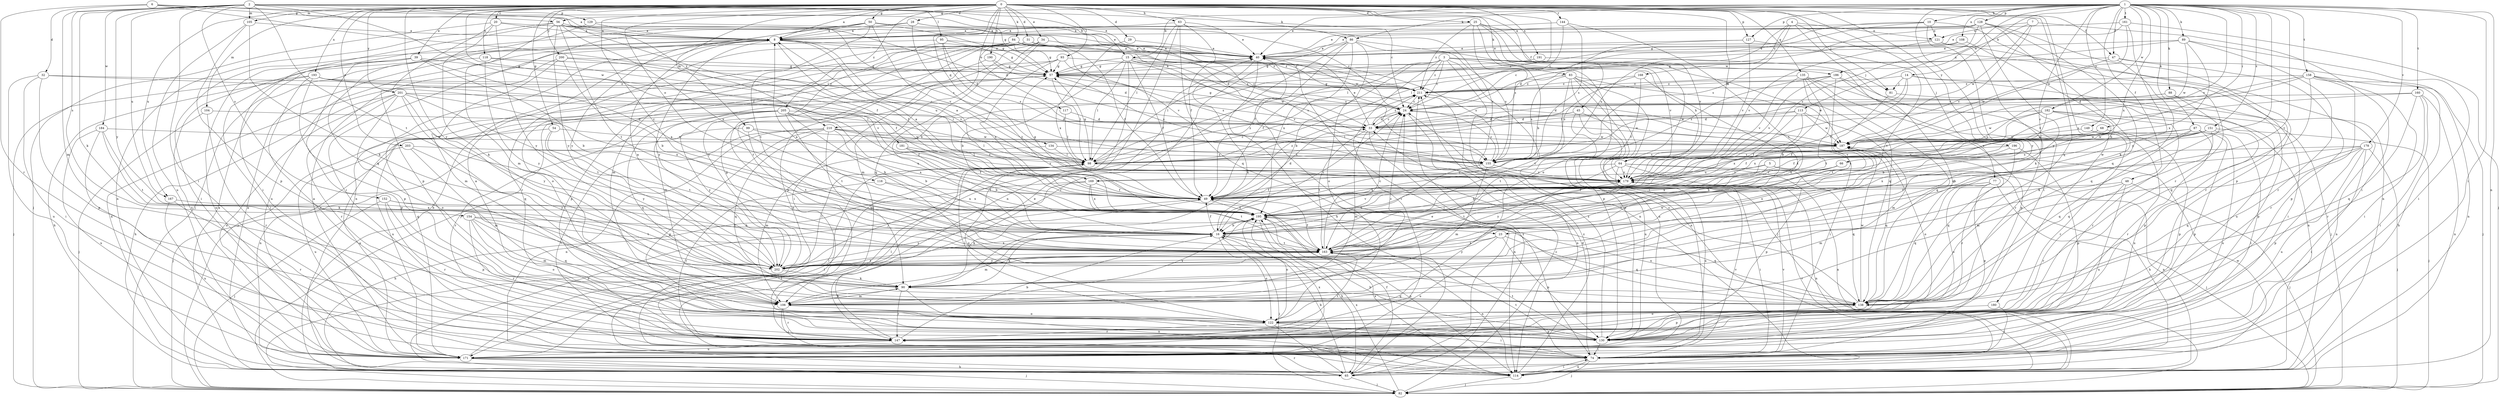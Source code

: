 strict digraph  {
0;
1;
2;
3;
4;
5;
6;
7;
8;
10;
14;
15;
16;
20;
23;
24;
25;
28;
29;
31;
32;
33;
34;
39;
40;
45;
47;
48;
49;
50;
54;
56;
57;
63;
64;
65;
66;
68;
74;
77;
81;
82;
83;
84;
86;
87;
88;
89;
90;
93;
95;
98;
99;
104;
105;
106;
108;
113;
114;
116;
117;
118;
121;
122;
127;
128;
129;
130;
134;
135;
138;
144;
147;
149;
151;
152;
154;
155;
158;
160;
161;
163;
167;
168;
169;
171;
178;
179;
180;
181;
182;
184;
186;
187;
190;
191;
193;
195;
196;
200;
201;
202;
203;
205;
210;
211;
0 -> 8  [label=a];
0 -> 20  [label=c];
0 -> 23  [label=c];
0 -> 25  [label=d];
0 -> 28  [label=d];
0 -> 29  [label=d];
0 -> 31  [label=d];
0 -> 34  [label=e];
0 -> 39  [label=e];
0 -> 45  [label=f];
0 -> 47  [label=f];
0 -> 50  [label=g];
0 -> 54  [label=g];
0 -> 63  [label=h];
0 -> 64  [label=h];
0 -> 77  [label=j];
0 -> 81  [label=j];
0 -> 83  [label=k];
0 -> 84  [label=k];
0 -> 86  [label=k];
0 -> 93  [label=l];
0 -> 99  [label=m];
0 -> 104  [label=m];
0 -> 105  [label=m];
0 -> 116  [label=o];
0 -> 117  [label=o];
0 -> 118  [label=o];
0 -> 127  [label=p];
0 -> 134  [label=q];
0 -> 135  [label=q];
0 -> 138  [label=q];
0 -> 144  [label=r];
0 -> 167  [label=u];
0 -> 180  [label=w];
0 -> 181  [label=w];
0 -> 190  [label=x];
0 -> 191  [label=x];
0 -> 193  [label=x];
0 -> 196  [label=y];
0 -> 200  [label=y];
0 -> 201  [label=y];
0 -> 202  [label=y];
0 -> 203  [label=z];
0 -> 205  [label=z];
0 -> 210  [label=z];
1 -> 10  [label=b];
1 -> 14  [label=b];
1 -> 15  [label=b];
1 -> 23  [label=c];
1 -> 40  [label=e];
1 -> 47  [label=f];
1 -> 48  [label=f];
1 -> 56  [label=g];
1 -> 66  [label=i];
1 -> 68  [label=i];
1 -> 74  [label=i];
1 -> 86  [label=k];
1 -> 87  [label=k];
1 -> 88  [label=k];
1 -> 89  [label=k];
1 -> 108  [label=n];
1 -> 113  [label=n];
1 -> 114  [label=n];
1 -> 127  [label=p];
1 -> 128  [label=p];
1 -> 149  [label=s];
1 -> 151  [label=s];
1 -> 158  [label=t];
1 -> 160  [label=t];
1 -> 161  [label=t];
1 -> 163  [label=t];
1 -> 178  [label=v];
1 -> 179  [label=v];
1 -> 182  [label=w];
1 -> 195  [label=x];
1 -> 202  [label=y];
2 -> 15  [label=b];
2 -> 24  [label=c];
2 -> 40  [label=e];
2 -> 49  [label=f];
2 -> 74  [label=i];
2 -> 90  [label=k];
2 -> 95  [label=l];
2 -> 105  [label=m];
2 -> 106  [label=m];
2 -> 129  [label=p];
2 -> 152  [label=s];
2 -> 154  [label=s];
2 -> 163  [label=t];
2 -> 167  [label=u];
2 -> 184  [label=w];
2 -> 202  [label=y];
2 -> 210  [label=z];
3 -> 16  [label=b];
3 -> 24  [label=c];
3 -> 49  [label=f];
3 -> 64  [label=h];
3 -> 98  [label=l];
3 -> 114  [label=n];
3 -> 130  [label=p];
3 -> 138  [label=q];
3 -> 147  [label=r];
3 -> 186  [label=w];
3 -> 211  [label=z];
4 -> 74  [label=i];
4 -> 114  [label=n];
4 -> 121  [label=o];
4 -> 155  [label=s];
4 -> 168  [label=u];
4 -> 169  [label=u];
5 -> 16  [label=b];
5 -> 65  [label=h];
5 -> 114  [label=n];
5 -> 169  [label=u];
5 -> 179  [label=v];
6 -> 8  [label=a];
6 -> 32  [label=d];
6 -> 56  [label=g];
6 -> 57  [label=g];
6 -> 98  [label=l];
6 -> 147  [label=r];
7 -> 74  [label=i];
7 -> 121  [label=o];
7 -> 179  [label=v];
7 -> 186  [label=w];
7 -> 187  [label=w];
8 -> 40  [label=e];
8 -> 49  [label=f];
8 -> 169  [label=u];
8 -> 171  [label=u];
8 -> 202  [label=y];
8 -> 211  [label=z];
10 -> 40  [label=e];
10 -> 57  [label=g];
10 -> 98  [label=l];
10 -> 121  [label=o];
10 -> 147  [label=r];
10 -> 202  [label=y];
14 -> 49  [label=f];
14 -> 74  [label=i];
14 -> 81  [label=j];
14 -> 98  [label=l];
14 -> 171  [label=u];
14 -> 211  [label=z];
15 -> 16  [label=b];
15 -> 24  [label=c];
15 -> 49  [label=f];
15 -> 57  [label=g];
15 -> 81  [label=j];
15 -> 82  [label=j];
15 -> 98  [label=l];
15 -> 155  [label=s];
15 -> 179  [label=v];
16 -> 8  [label=a];
16 -> 24  [label=c];
16 -> 49  [label=f];
16 -> 82  [label=j];
16 -> 90  [label=k];
16 -> 106  [label=m];
16 -> 122  [label=o];
16 -> 163  [label=t];
20 -> 8  [label=a];
20 -> 33  [label=d];
20 -> 82  [label=j];
20 -> 90  [label=k];
20 -> 130  [label=p];
20 -> 202  [label=y];
23 -> 130  [label=p];
23 -> 138  [label=q];
23 -> 163  [label=t];
23 -> 171  [label=u];
23 -> 202  [label=y];
24 -> 33  [label=d];
24 -> 57  [label=g];
24 -> 114  [label=n];
24 -> 187  [label=w];
25 -> 8  [label=a];
25 -> 16  [label=b];
25 -> 74  [label=i];
25 -> 122  [label=o];
25 -> 155  [label=s];
25 -> 179  [label=v];
25 -> 211  [label=z];
28 -> 8  [label=a];
28 -> 24  [label=c];
28 -> 114  [label=n];
28 -> 163  [label=t];
28 -> 187  [label=w];
29 -> 40  [label=e];
29 -> 195  [label=x];
31 -> 40  [label=e];
31 -> 49  [label=f];
31 -> 82  [label=j];
31 -> 106  [label=m];
31 -> 114  [label=n];
31 -> 130  [label=p];
31 -> 155  [label=s];
31 -> 202  [label=y];
31 -> 211  [label=z];
32 -> 74  [label=i];
32 -> 98  [label=l];
32 -> 130  [label=p];
32 -> 171  [label=u];
32 -> 211  [label=z];
33 -> 24  [label=c];
33 -> 40  [label=e];
33 -> 106  [label=m];
33 -> 114  [label=n];
33 -> 163  [label=t];
33 -> 187  [label=w];
33 -> 211  [label=z];
34 -> 16  [label=b];
34 -> 40  [label=e];
34 -> 74  [label=i];
34 -> 106  [label=m];
34 -> 138  [label=q];
39 -> 16  [label=b];
39 -> 57  [label=g];
39 -> 74  [label=i];
39 -> 130  [label=p];
39 -> 171  [label=u];
39 -> 195  [label=x];
40 -> 57  [label=g];
40 -> 65  [label=h];
40 -> 74  [label=i];
40 -> 90  [label=k];
40 -> 155  [label=s];
45 -> 33  [label=d];
45 -> 74  [label=i];
45 -> 98  [label=l];
45 -> 163  [label=t];
45 -> 171  [label=u];
47 -> 57  [label=g];
47 -> 114  [label=n];
47 -> 130  [label=p];
47 -> 138  [label=q];
47 -> 187  [label=w];
48 -> 49  [label=f];
48 -> 82  [label=j];
48 -> 106  [label=m];
48 -> 147  [label=r];
48 -> 171  [label=u];
49 -> 8  [label=a];
49 -> 33  [label=d];
49 -> 57  [label=g];
49 -> 90  [label=k];
49 -> 195  [label=x];
49 -> 211  [label=z];
50 -> 8  [label=a];
50 -> 24  [label=c];
50 -> 57  [label=g];
50 -> 74  [label=i];
50 -> 82  [label=j];
50 -> 163  [label=t];
50 -> 179  [label=v];
50 -> 202  [label=y];
54 -> 163  [label=t];
54 -> 171  [label=u];
54 -> 187  [label=w];
54 -> 202  [label=y];
56 -> 8  [label=a];
56 -> 49  [label=f];
56 -> 74  [label=i];
56 -> 106  [label=m];
56 -> 114  [label=n];
56 -> 155  [label=s];
56 -> 163  [label=t];
56 -> 195  [label=x];
56 -> 202  [label=y];
56 -> 211  [label=z];
57 -> 40  [label=e];
57 -> 98  [label=l];
57 -> 106  [label=m];
57 -> 155  [label=s];
57 -> 211  [label=z];
63 -> 8  [label=a];
63 -> 40  [label=e];
63 -> 49  [label=f];
63 -> 98  [label=l];
63 -> 114  [label=n];
63 -> 138  [label=q];
63 -> 179  [label=v];
64 -> 114  [label=n];
64 -> 130  [label=p];
64 -> 138  [label=q];
64 -> 171  [label=u];
64 -> 179  [label=v];
64 -> 195  [label=x];
64 -> 202  [label=y];
65 -> 8  [label=a];
65 -> 16  [label=b];
65 -> 40  [label=e];
65 -> 49  [label=f];
65 -> 82  [label=j];
65 -> 98  [label=l];
65 -> 147  [label=r];
65 -> 179  [label=v];
65 -> 187  [label=w];
65 -> 211  [label=z];
66 -> 163  [label=t];
66 -> 179  [label=v];
66 -> 195  [label=x];
68 -> 49  [label=f];
68 -> 130  [label=p];
68 -> 179  [label=v];
68 -> 187  [label=w];
74 -> 33  [label=d];
74 -> 82  [label=j];
74 -> 114  [label=n];
74 -> 163  [label=t];
74 -> 179  [label=v];
77 -> 49  [label=f];
77 -> 82  [label=j];
77 -> 122  [label=o];
77 -> 130  [label=p];
77 -> 138  [label=q];
77 -> 195  [label=x];
81 -> 114  [label=n];
81 -> 163  [label=t];
82 -> 24  [label=c];
82 -> 195  [label=x];
83 -> 82  [label=j];
83 -> 114  [label=n];
83 -> 130  [label=p];
83 -> 155  [label=s];
83 -> 163  [label=t];
83 -> 171  [label=u];
83 -> 187  [label=w];
83 -> 211  [label=z];
84 -> 33  [label=d];
84 -> 40  [label=e];
84 -> 57  [label=g];
84 -> 65  [label=h];
84 -> 122  [label=o];
84 -> 147  [label=r];
84 -> 179  [label=v];
86 -> 40  [label=e];
86 -> 49  [label=f];
86 -> 122  [label=o];
86 -> 147  [label=r];
86 -> 155  [label=s];
86 -> 171  [label=u];
86 -> 179  [label=v];
86 -> 195  [label=x];
87 -> 16  [label=b];
87 -> 130  [label=p];
87 -> 138  [label=q];
87 -> 147  [label=r];
87 -> 171  [label=u];
87 -> 179  [label=v];
87 -> 187  [label=w];
88 -> 24  [label=c];
88 -> 33  [label=d];
88 -> 90  [label=k];
88 -> 130  [label=p];
89 -> 24  [label=c];
89 -> 40  [label=e];
89 -> 74  [label=i];
89 -> 147  [label=r];
89 -> 187  [label=w];
89 -> 195  [label=x];
90 -> 24  [label=c];
90 -> 106  [label=m];
90 -> 114  [label=n];
90 -> 138  [label=q];
90 -> 147  [label=r];
93 -> 57  [label=g];
93 -> 82  [label=j];
93 -> 130  [label=p];
93 -> 155  [label=s];
93 -> 187  [label=w];
93 -> 195  [label=x];
95 -> 33  [label=d];
95 -> 40  [label=e];
95 -> 57  [label=g];
95 -> 74  [label=i];
95 -> 155  [label=s];
98 -> 24  [label=c];
98 -> 57  [label=g];
98 -> 122  [label=o];
98 -> 179  [label=v];
98 -> 211  [label=z];
99 -> 82  [label=j];
99 -> 163  [label=t];
99 -> 187  [label=w];
99 -> 195  [label=x];
104 -> 33  [label=d];
104 -> 82  [label=j];
104 -> 147  [label=r];
105 -> 8  [label=a];
105 -> 90  [label=k];
105 -> 130  [label=p];
105 -> 171  [label=u];
106 -> 74  [label=i];
106 -> 90  [label=k];
106 -> 122  [label=o];
106 -> 147  [label=r];
106 -> 195  [label=x];
108 -> 16  [label=b];
108 -> 33  [label=d];
108 -> 40  [label=e];
113 -> 33  [label=d];
113 -> 49  [label=f];
113 -> 98  [label=l];
113 -> 106  [label=m];
113 -> 187  [label=w];
113 -> 195  [label=x];
114 -> 8  [label=a];
114 -> 74  [label=i];
114 -> 82  [label=j];
114 -> 195  [label=x];
114 -> 211  [label=z];
116 -> 49  [label=f];
116 -> 147  [label=r];
116 -> 195  [label=x];
117 -> 33  [label=d];
117 -> 98  [label=l];
118 -> 49  [label=f];
118 -> 57  [label=g];
118 -> 171  [label=u];
118 -> 202  [label=y];
121 -> 40  [label=e];
121 -> 90  [label=k];
121 -> 147  [label=r];
121 -> 179  [label=v];
122 -> 8  [label=a];
122 -> 65  [label=h];
122 -> 74  [label=i];
122 -> 98  [label=l];
122 -> 130  [label=p];
122 -> 147  [label=r];
127 -> 24  [label=c];
127 -> 40  [label=e];
127 -> 163  [label=t];
127 -> 179  [label=v];
128 -> 8  [label=a];
128 -> 40  [label=e];
128 -> 90  [label=k];
128 -> 98  [label=l];
128 -> 130  [label=p];
128 -> 138  [label=q];
128 -> 179  [label=v];
128 -> 202  [label=y];
129 -> 8  [label=a];
129 -> 40  [label=e];
129 -> 138  [label=q];
130 -> 16  [label=b];
130 -> 74  [label=i];
130 -> 163  [label=t];
130 -> 211  [label=z];
134 -> 98  [label=l];
134 -> 106  [label=m];
134 -> 155  [label=s];
135 -> 16  [label=b];
135 -> 114  [label=n];
135 -> 130  [label=p];
135 -> 138  [label=q];
135 -> 163  [label=t];
135 -> 179  [label=v];
135 -> 211  [label=z];
138 -> 24  [label=c];
138 -> 130  [label=p];
138 -> 187  [label=w];
138 -> 195  [label=x];
144 -> 8  [label=a];
144 -> 24  [label=c];
144 -> 155  [label=s];
144 -> 163  [label=t];
147 -> 16  [label=b];
147 -> 40  [label=e];
147 -> 98  [label=l];
147 -> 163  [label=t];
147 -> 171  [label=u];
149 -> 147  [label=r];
149 -> 171  [label=u];
149 -> 187  [label=w];
151 -> 49  [label=f];
151 -> 74  [label=i];
151 -> 82  [label=j];
151 -> 138  [label=q];
151 -> 155  [label=s];
151 -> 187  [label=w];
151 -> 195  [label=x];
152 -> 82  [label=j];
152 -> 130  [label=p];
152 -> 147  [label=r];
152 -> 163  [label=t];
152 -> 195  [label=x];
154 -> 16  [label=b];
154 -> 106  [label=m];
154 -> 122  [label=o];
154 -> 138  [label=q];
154 -> 147  [label=r];
154 -> 163  [label=t];
155 -> 24  [label=c];
155 -> 106  [label=m];
155 -> 163  [label=t];
155 -> 179  [label=v];
158 -> 33  [label=d];
158 -> 65  [label=h];
158 -> 74  [label=i];
158 -> 82  [label=j];
158 -> 138  [label=q];
158 -> 147  [label=r];
158 -> 179  [label=v];
158 -> 211  [label=z];
160 -> 24  [label=c];
160 -> 74  [label=i];
160 -> 114  [label=n];
160 -> 138  [label=q];
160 -> 147  [label=r];
160 -> 155  [label=s];
161 -> 8  [label=a];
161 -> 40  [label=e];
161 -> 82  [label=j];
161 -> 187  [label=w];
161 -> 202  [label=y];
163 -> 24  [label=c];
163 -> 49  [label=f];
163 -> 114  [label=n];
163 -> 202  [label=y];
167 -> 147  [label=r];
167 -> 171  [label=u];
167 -> 195  [label=x];
168 -> 49  [label=f];
168 -> 155  [label=s];
168 -> 163  [label=t];
168 -> 211  [label=z];
169 -> 8  [label=a];
169 -> 49  [label=f];
169 -> 65  [label=h];
169 -> 114  [label=n];
169 -> 163  [label=t];
169 -> 195  [label=x];
171 -> 8  [label=a];
171 -> 49  [label=f];
171 -> 57  [label=g];
171 -> 65  [label=h];
171 -> 82  [label=j];
171 -> 98  [label=l];
171 -> 179  [label=v];
171 -> 195  [label=x];
178 -> 74  [label=i];
178 -> 82  [label=j];
178 -> 106  [label=m];
178 -> 130  [label=p];
178 -> 138  [label=q];
178 -> 155  [label=s];
178 -> 171  [label=u];
178 -> 195  [label=x];
179 -> 49  [label=f];
179 -> 74  [label=i];
179 -> 114  [label=n];
179 -> 163  [label=t];
180 -> 74  [label=i];
180 -> 122  [label=o];
181 -> 16  [label=b];
181 -> 49  [label=f];
181 -> 98  [label=l];
181 -> 179  [label=v];
182 -> 16  [label=b];
182 -> 33  [label=d];
182 -> 49  [label=f];
182 -> 130  [label=p];
182 -> 147  [label=r];
182 -> 187  [label=w];
182 -> 195  [label=x];
184 -> 74  [label=i];
184 -> 90  [label=k];
184 -> 163  [label=t];
184 -> 171  [label=u];
184 -> 187  [label=w];
186 -> 82  [label=j];
186 -> 147  [label=r];
186 -> 155  [label=s];
186 -> 163  [label=t];
186 -> 179  [label=v];
186 -> 211  [label=z];
187 -> 98  [label=l];
187 -> 122  [label=o];
187 -> 138  [label=q];
187 -> 147  [label=r];
187 -> 155  [label=s];
190 -> 33  [label=d];
190 -> 57  [label=g];
190 -> 163  [label=t];
191 -> 57  [label=g];
191 -> 138  [label=q];
193 -> 65  [label=h];
193 -> 82  [label=j];
193 -> 98  [label=l];
193 -> 130  [label=p];
193 -> 147  [label=r];
193 -> 179  [label=v];
193 -> 211  [label=z];
195 -> 16  [label=b];
195 -> 65  [label=h];
195 -> 114  [label=n];
195 -> 122  [label=o];
195 -> 138  [label=q];
195 -> 179  [label=v];
195 -> 202  [label=y];
196 -> 16  [label=b];
196 -> 130  [label=p];
196 -> 138  [label=q];
196 -> 155  [label=s];
200 -> 16  [label=b];
200 -> 57  [label=g];
200 -> 106  [label=m];
200 -> 114  [label=n];
200 -> 179  [label=v];
201 -> 24  [label=c];
201 -> 65  [label=h];
201 -> 122  [label=o];
201 -> 138  [label=q];
201 -> 147  [label=r];
201 -> 163  [label=t];
201 -> 171  [label=u];
201 -> 195  [label=x];
201 -> 202  [label=y];
202 -> 8  [label=a];
202 -> 57  [label=g];
202 -> 90  [label=k];
202 -> 98  [label=l];
202 -> 163  [label=t];
202 -> 187  [label=w];
202 -> 195  [label=x];
203 -> 106  [label=m];
203 -> 155  [label=s];
203 -> 171  [label=u];
203 -> 202  [label=y];
205 -> 16  [label=b];
205 -> 33  [label=d];
205 -> 49  [label=f];
205 -> 114  [label=n];
205 -> 138  [label=q];
205 -> 147  [label=r];
205 -> 163  [label=t];
205 -> 171  [label=u];
205 -> 195  [label=x];
205 -> 202  [label=y];
210 -> 16  [label=b];
210 -> 74  [label=i];
210 -> 90  [label=k];
210 -> 98  [label=l];
210 -> 114  [label=n];
210 -> 130  [label=p];
210 -> 138  [label=q];
210 -> 179  [label=v];
210 -> 187  [label=w];
211 -> 24  [label=c];
211 -> 57  [label=g];
211 -> 187  [label=w];
}
